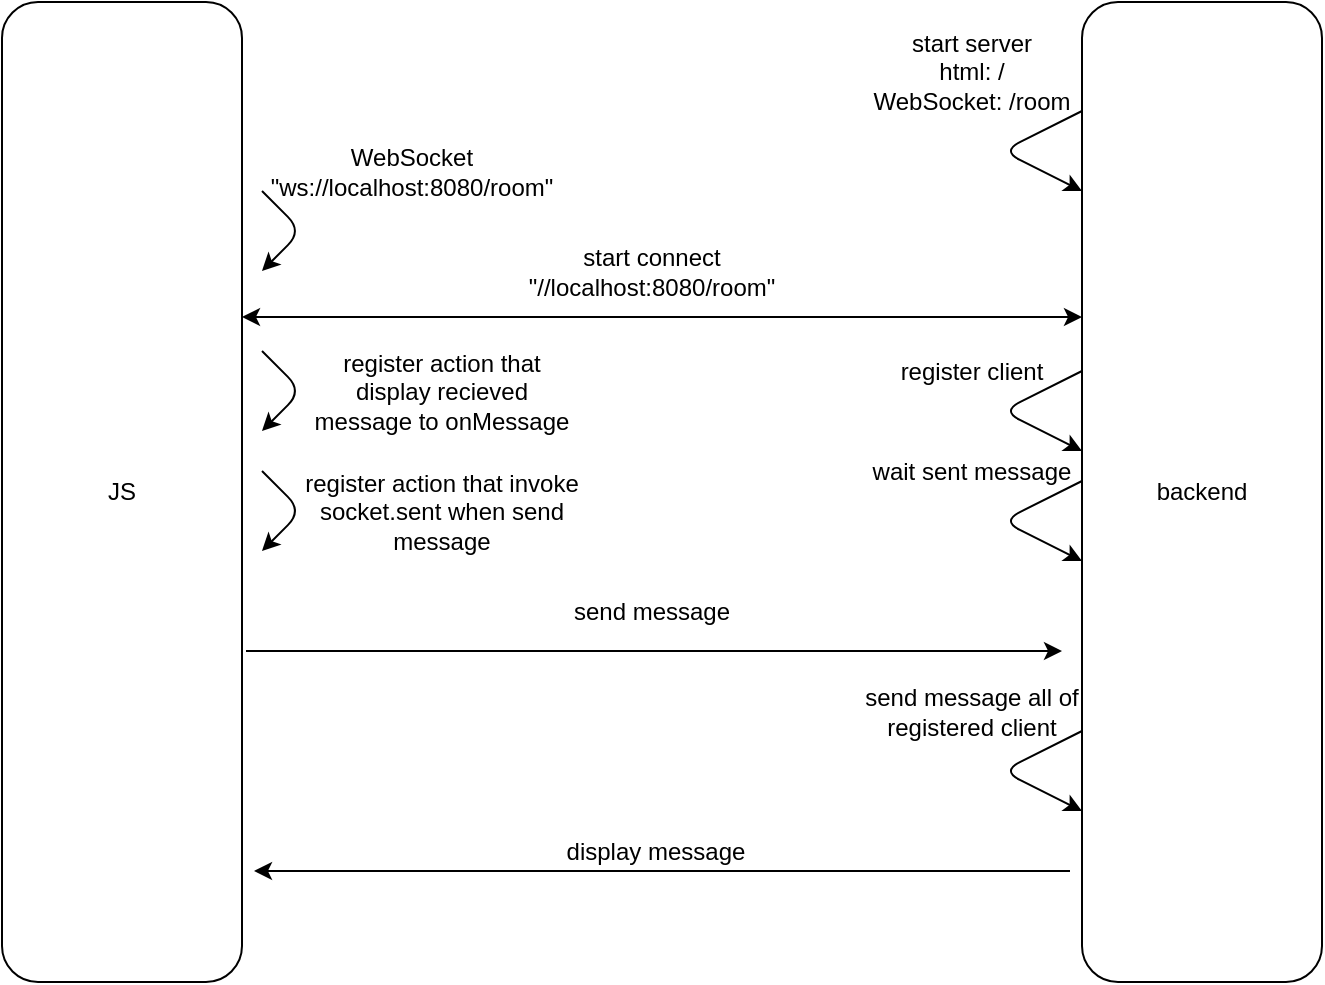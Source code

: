 <mxfile version="10.6.7" type="device"><diagram id="huUzhZtqsmNKCtHVpSTV" name="Page-1"><mxGraphModel dx="1061" dy="716" grid="1" gridSize="10" guides="1" tooltips="1" connect="1" arrows="1" fold="1" page="1" pageScale="1" pageWidth="827" pageHeight="1169" math="0" shadow="0"><root><mxCell id="0"/><mxCell id="1" parent="0"/><mxCell id="CQAHPESk_lPTGhzeN3dO-1" value="JS&lt;br&gt;" style="rounded=1;whiteSpace=wrap;html=1;" vertex="1" parent="1"><mxGeometry x="80" y="50" width="120" height="490" as="geometry"/></mxCell><mxCell id="CQAHPESk_lPTGhzeN3dO-3" value="backend" style="rounded=1;whiteSpace=wrap;html=1;" vertex="1" parent="1"><mxGeometry x="620" y="50" width="120" height="490" as="geometry"/></mxCell><mxCell id="CQAHPESk_lPTGhzeN3dO-5" value="" style="endArrow=classic;html=1;" edge="1" parent="1"><mxGeometry width="50" height="50" relative="1" as="geometry"><mxPoint x="620" y="104.5" as="sourcePoint"/><mxPoint x="620" y="144.5" as="targetPoint"/><Array as="points"><mxPoint x="580" y="124.5"/></Array></mxGeometry></mxCell><mxCell id="CQAHPESk_lPTGhzeN3dO-6" value="start server&lt;br&gt;html: /&lt;br&gt;WebSocket: /room&lt;br&gt;" style="text;html=1;strokeColor=none;fillColor=none;align=center;verticalAlign=middle;whiteSpace=wrap;rounded=0;" vertex="1" parent="1"><mxGeometry x="510" y="74.5" width="110" height="20" as="geometry"/></mxCell><mxCell id="CQAHPESk_lPTGhzeN3dO-7" value="" style="endArrow=classic;html=1;" edge="1" parent="1"><mxGeometry width="50" height="50" relative="1" as="geometry"><mxPoint x="210" y="144.5" as="sourcePoint"/><mxPoint x="210" y="184.5" as="targetPoint"/><Array as="points"><mxPoint x="230" y="164.5"/></Array></mxGeometry></mxCell><mxCell id="CQAHPESk_lPTGhzeN3dO-9" value="register action that display recieved message to onMessage&lt;br&gt;" style="text;html=1;strokeColor=none;fillColor=none;align=center;verticalAlign=middle;whiteSpace=wrap;rounded=0;" vertex="1" parent="1"><mxGeometry x="230" y="234.5" width="140" height="20" as="geometry"/></mxCell><mxCell id="CQAHPESk_lPTGhzeN3dO-11" value="start connect &quot;//localhost:8080/room&quot;" style="text;html=1;strokeColor=none;fillColor=none;align=center;verticalAlign=middle;whiteSpace=wrap;rounded=0;" vertex="1" parent="1"><mxGeometry x="350" y="174.5" width="110" height="20" as="geometry"/></mxCell><mxCell id="CQAHPESk_lPTGhzeN3dO-12" value="" style="endArrow=classic;html=1;" edge="1" parent="1"><mxGeometry width="50" height="50" relative="1" as="geometry"><mxPoint x="620" y="234.5" as="sourcePoint"/><mxPoint x="620" y="274.5" as="targetPoint"/><Array as="points"><mxPoint x="580" y="254.5"/></Array></mxGeometry></mxCell><mxCell id="CQAHPESk_lPTGhzeN3dO-14" value="register client" style="text;html=1;strokeColor=none;fillColor=none;align=center;verticalAlign=middle;whiteSpace=wrap;rounded=0;" vertex="1" parent="1"><mxGeometry x="510" y="224.5" width="110" height="20" as="geometry"/></mxCell><mxCell id="CQAHPESk_lPTGhzeN3dO-15" value="" style="endArrow=classic;html=1;" edge="1" parent="1"><mxGeometry width="50" height="50" relative="1" as="geometry"><mxPoint x="620" y="289.5" as="sourcePoint"/><mxPoint x="620" y="329.5" as="targetPoint"/><Array as="points"><mxPoint x="580" y="309.5"/></Array></mxGeometry></mxCell><mxCell id="CQAHPESk_lPTGhzeN3dO-16" value="wait sent message" style="text;html=1;strokeColor=none;fillColor=none;align=center;verticalAlign=middle;whiteSpace=wrap;rounded=0;" vertex="1" parent="1"><mxGeometry x="510" y="274.5" width="110" height="20" as="geometry"/></mxCell><mxCell id="CQAHPESk_lPTGhzeN3dO-18" value="" style="endArrow=classic;startArrow=classic;html=1;exitX=1;exitY=0.25;exitDx=0;exitDy=0;entryX=0;entryY=0.25;entryDx=0;entryDy=0;" edge="1" parent="1"><mxGeometry width="50" height="50" relative="1" as="geometry"><mxPoint x="200" y="207.5" as="sourcePoint"/><mxPoint x="620" y="207.5" as="targetPoint"/></mxGeometry></mxCell><mxCell id="CQAHPESk_lPTGhzeN3dO-19" value="" style="endArrow=classic;html=1;" edge="1" parent="1"><mxGeometry width="50" height="50" relative="1" as="geometry"><mxPoint x="210" y="224.5" as="sourcePoint"/><mxPoint x="210" y="264.5" as="targetPoint"/><Array as="points"><mxPoint x="230" y="244.5"/></Array></mxGeometry></mxCell><mxCell id="CQAHPESk_lPTGhzeN3dO-20" value="WebSocket&lt;br&gt;&quot;ws://localhost:8080/room&quot;&lt;br&gt;" style="text;html=1;strokeColor=none;fillColor=none;align=center;verticalAlign=middle;whiteSpace=wrap;rounded=0;" vertex="1" parent="1"><mxGeometry x="230" y="124.5" width="110" height="20" as="geometry"/></mxCell><mxCell id="CQAHPESk_lPTGhzeN3dO-21" value="register action that invoke socket.sent when send message" style="text;html=1;strokeColor=none;fillColor=none;align=center;verticalAlign=middle;whiteSpace=wrap;rounded=0;" vertex="1" parent="1"><mxGeometry x="230" y="294.5" width="140" height="20" as="geometry"/></mxCell><mxCell id="CQAHPESk_lPTGhzeN3dO-22" value="" style="endArrow=classic;html=1;" edge="1" parent="1"><mxGeometry width="50" height="50" relative="1" as="geometry"><mxPoint x="210" y="284.5" as="sourcePoint"/><mxPoint x="210" y="324.5" as="targetPoint"/><Array as="points"><mxPoint x="230" y="304.5"/></Array></mxGeometry></mxCell><mxCell id="CQAHPESk_lPTGhzeN3dO-23" value="" style="endArrow=classic;html=1;" edge="1" parent="1"><mxGeometry width="50" height="50" relative="1" as="geometry"><mxPoint x="202" y="374.5" as="sourcePoint"/><mxPoint x="610" y="374.5" as="targetPoint"/></mxGeometry></mxCell><mxCell id="CQAHPESk_lPTGhzeN3dO-25" value="send message" style="text;html=1;strokeColor=none;fillColor=none;align=center;verticalAlign=middle;whiteSpace=wrap;rounded=0;" vertex="1" parent="1"><mxGeometry x="350" y="344.5" width="110" height="20" as="geometry"/></mxCell><mxCell id="CQAHPESk_lPTGhzeN3dO-26" value="" style="endArrow=classic;html=1;" edge="1" parent="1"><mxGeometry width="50" height="50" relative="1" as="geometry"><mxPoint x="620" y="414.5" as="sourcePoint"/><mxPoint x="620" y="454.5" as="targetPoint"/><Array as="points"><mxPoint x="580" y="434.5"/></Array></mxGeometry></mxCell><mxCell id="CQAHPESk_lPTGhzeN3dO-27" value="send message all of registered client" style="text;html=1;strokeColor=none;fillColor=none;align=center;verticalAlign=middle;whiteSpace=wrap;rounded=0;" vertex="1" parent="1"><mxGeometry x="510" y="394.5" width="110" height="20" as="geometry"/></mxCell><mxCell id="CQAHPESk_lPTGhzeN3dO-28" value="" style="endArrow=none;html=1;startArrow=classic;startFill=1;endFill=0;" edge="1" parent="1"><mxGeometry width="50" height="50" relative="1" as="geometry"><mxPoint x="206" y="484.5" as="sourcePoint"/><mxPoint x="614" y="484.5" as="targetPoint"/></mxGeometry></mxCell><mxCell id="CQAHPESk_lPTGhzeN3dO-29" value="display message" style="text;html=1;strokeColor=none;fillColor=none;align=center;verticalAlign=middle;whiteSpace=wrap;rounded=0;" vertex="1" parent="1"><mxGeometry x="352" y="464.5" width="110" height="20" as="geometry"/></mxCell></root></mxGraphModel></diagram></mxfile>